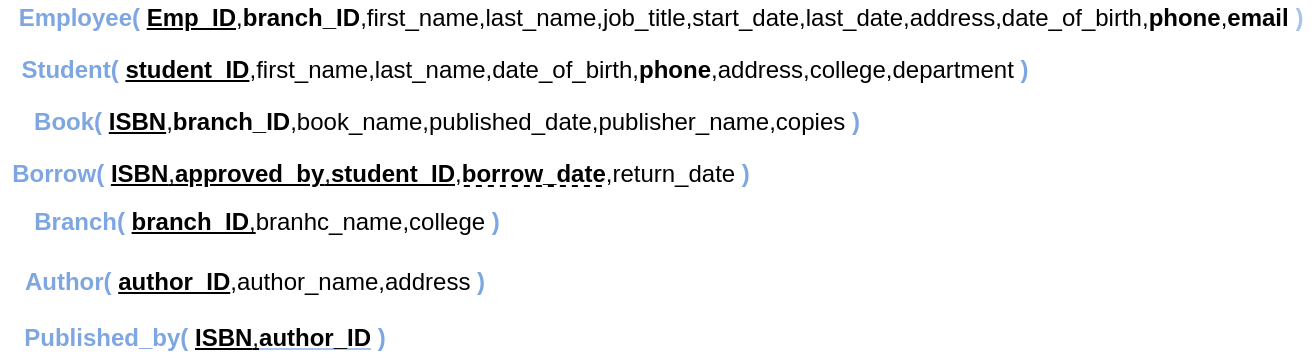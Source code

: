 <mxfile version="17.2.1" type="device"><diagram id="3_TQ7dbpw4IwHwA3VZOL" name="Page-1"><mxGraphModel dx="1532" dy="503" grid="0" gridSize="10" guides="1" tooltips="1" connect="1" arrows="1" fold="1" page="1" pageScale="1" pageWidth="827" pageHeight="1169" math="0" shadow="0"><root><mxCell id="0"/><mxCell id="1" parent="0"/><mxCell id="V148hNFNh8e7nwDQxu6n-2" value="&lt;font color=&quot;#7ea6e0&quot;&gt;&lt;b&gt;Employee(&lt;/b&gt;&lt;/font&gt; &lt;u&gt;&lt;b&gt;Emp_ID&lt;/b&gt;&lt;/u&gt;,&lt;b&gt;branch_ID&lt;/b&gt;,first_name,last_name,job_title,start_date,last_date,address,date_of_birth,&lt;b&gt;phone&lt;/b&gt;,&lt;b&gt;email&lt;/b&gt; &lt;font color=&quot;#a9c4eb&quot;&gt;&lt;b&gt;)&lt;/b&gt;&lt;/font&gt;" style="text;html=1;align=center;verticalAlign=middle;resizable=0;points=[];autosize=1;strokeColor=none;fillColor=none;" parent="1" vertex="1"><mxGeometry x="-757" y="80" width="652" height="18" as="geometry"/></mxCell><mxCell id="V148hNFNh8e7nwDQxu6n-3" value="&lt;b style=&quot;color: rgb(126 , 166 , 224)&quot;&gt;Student( &lt;/b&gt;&lt;font color=&quot;#000000&quot;&gt;&lt;u&gt;&lt;b&gt;student_ID&lt;/b&gt;&lt;/u&gt;,first_name,last_name,date_of_birth,&lt;b&gt;phone&lt;/b&gt;,address,college,department&amp;nbsp;&lt;/font&gt;&lt;b style=&quot;color: rgb(126 , 166 , 224)&quot;&gt;)&lt;/b&gt;" style="text;html=1;align=center;verticalAlign=middle;resizable=0;points=[];autosize=1;strokeColor=none;fillColor=none;fontColor=#A9C4EB;" parent="1" vertex="1"><mxGeometry x="-756" y="106" width="514" height="18" as="geometry"/></mxCell><mxCell id="V148hNFNh8e7nwDQxu6n-4" value="&lt;b style=&quot;color: rgb(126 , 166 , 224)&quot;&gt;Author( &lt;/b&gt;&lt;font color=&quot;#000000&quot;&gt;&lt;u&gt;&lt;b&gt;author_ID&lt;/b&gt;&lt;/u&gt;,author_name,address&amp;nbsp;&lt;/font&gt;&lt;b style=&quot;color: rgb(126 , 166 , 224)&quot;&gt;)&lt;/b&gt;" style="text;html=1;align=center;verticalAlign=middle;resizable=0;points=[];autosize=1;strokeColor=none;fillColor=none;fontColor=#A9C4EB;" parent="1" vertex="1"><mxGeometry x="-754" y="212" width="240" height="18" as="geometry"/></mxCell><mxCell id="V148hNFNh8e7nwDQxu6n-6" value="&lt;b style=&quot;color: rgb(126 , 166 , 224)&quot;&gt;Book( &lt;/b&gt;&lt;font color=&quot;#000000&quot;&gt;&lt;u&gt;&lt;b&gt;ISBN&lt;/b&gt;&lt;/u&gt;,&lt;b&gt;branch_ID&lt;/b&gt;,book_name,published_date,publisher_name,copies&amp;nbsp;&lt;/font&gt;&lt;b style=&quot;color: rgb(126 , 166 , 224)&quot;&gt;)&lt;/b&gt;" style="text;html=1;align=center;verticalAlign=middle;resizable=0;points=[];autosize=1;strokeColor=none;fillColor=none;fontColor=#A9C4EB;" parent="1" vertex="1"><mxGeometry x="-750" y="132" width="423" height="18" as="geometry"/></mxCell><mxCell id="V148hNFNh8e7nwDQxu6n-9" value="&lt;b style=&quot;color: rgb(126 , 166 , 224)&quot;&gt;Borrow( &lt;/b&gt;&lt;font color=&quot;#000000&quot;&gt;&lt;u&gt;&lt;b&gt;ISBN&lt;/b&gt;,&lt;b&gt;approved_by&lt;/b&gt;,&lt;b&gt;student_ID&lt;/b&gt;&lt;/u&gt;,&lt;b&gt;borrow_date&lt;/b&gt;,return_date&amp;nbsp;&lt;/font&gt;&lt;b style=&quot;color: rgb(126 , 166 , 224)&quot;&gt;)&lt;/b&gt;" style="text;html=1;align=center;verticalAlign=middle;resizable=0;points=[];autosize=1;strokeColor=none;fillColor=none;fontColor=#A9C4EB;" parent="1" vertex="1"><mxGeometry x="-761" y="158" width="379" height="18" as="geometry"/></mxCell><mxCell id="V148hNFNh8e7nwDQxu6n-10" value="&lt;b style=&quot;color: rgb(126 , 166 , 224)&quot;&gt;Branch( &lt;/b&gt;&lt;font color=&quot;#000000&quot;&gt;&lt;u&gt;&lt;b&gt;branch_ID&lt;/b&gt;,&lt;/u&gt;branhc_name,college&amp;nbsp;&lt;/font&gt;&lt;b style=&quot;color: rgb(126 , 166 , 224)&quot;&gt;)&lt;/b&gt;" style="text;html=1;align=center;verticalAlign=middle;resizable=0;points=[];autosize=1;strokeColor=none;fillColor=none;fontColor=#A9C4EB;" parent="1" vertex="1"><mxGeometry x="-750" y="182" width="243" height="18" as="geometry"/></mxCell><mxCell id="V148hNFNh8e7nwDQxu6n-11" value="" style="endArrow=none;dashed=1;html=1;rounded=0;fontColor=#000000;" parent="1" edge="1"><mxGeometry width="50" height="50" relative="1" as="geometry"><mxPoint x="-529.07" y="173.01" as="sourcePoint"/><mxPoint x="-459" y="173" as="targetPoint"/></mxGeometry></mxCell><mxCell id="2RXWYTAwrFklERreO-b6-1" value="&lt;font color=&quot;#7ea6e0&quot; style=&quot;font-weight: bold&quot;&gt;Published_by( &lt;/font&gt;&lt;font color=&quot;#000000&quot;&gt;&lt;u&gt;&lt;b&gt;ISBN&lt;/b&gt;,&lt;/u&gt;&lt;/font&gt;&lt;u style=&quot;font-weight: bold&quot;&gt;&lt;font color=&quot;#000000&quot;&gt;author_ID&lt;/font&gt;&lt;/u&gt;&lt;font color=&quot;#000000&quot;&gt;&amp;nbsp;&lt;/font&gt;&lt;b style=&quot;color: rgb(126 , 166 , 224)&quot;&gt;)&lt;/b&gt;" style="text;html=1;align=center;verticalAlign=middle;resizable=0;points=[];autosize=1;strokeColor=none;fillColor=none;fontColor=#A9C4EB;" parent="1" vertex="1"><mxGeometry x="-755" y="240" width="191" height="18" as="geometry"/></mxCell></root></mxGraphModel></diagram></mxfile>